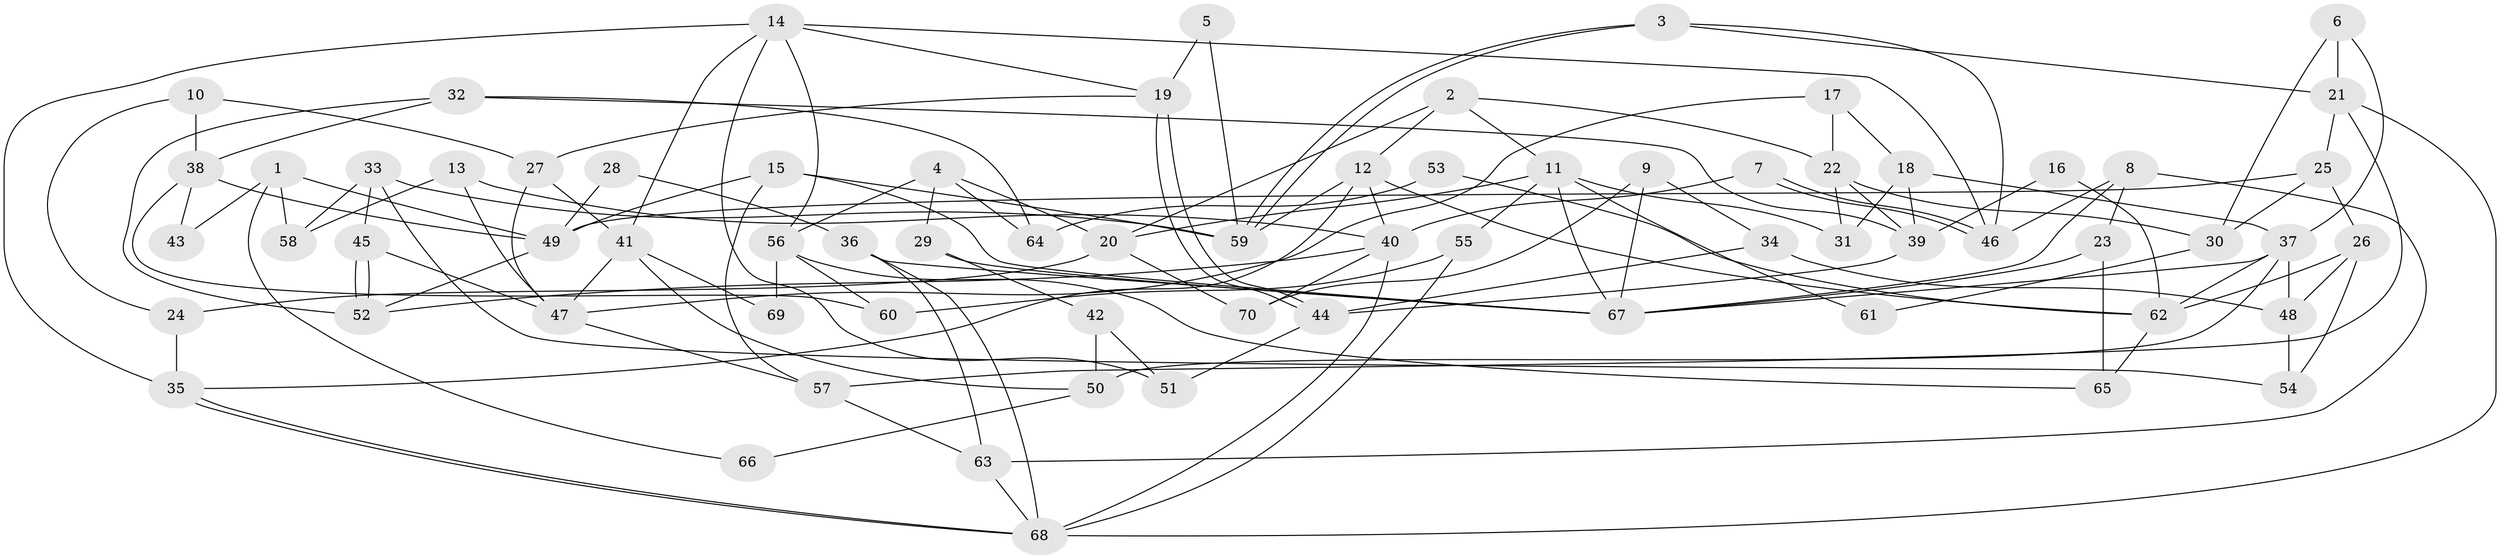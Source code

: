 // coarse degree distribution, {10: 0.09090909090909091, 6: 0.13636363636363635, 8: 0.13636363636363635, 4: 0.09090909090909091, 12: 0.045454545454545456, 7: 0.09090909090909091, 2: 0.13636363636363635, 5: 0.09090909090909091, 9: 0.09090909090909091, 3: 0.09090909090909091}
// Generated by graph-tools (version 1.1) at 2025/51/03/04/25 22:51:01]
// undirected, 70 vertices, 140 edges
graph export_dot {
  node [color=gray90,style=filled];
  1;
  2;
  3;
  4;
  5;
  6;
  7;
  8;
  9;
  10;
  11;
  12;
  13;
  14;
  15;
  16;
  17;
  18;
  19;
  20;
  21;
  22;
  23;
  24;
  25;
  26;
  27;
  28;
  29;
  30;
  31;
  32;
  33;
  34;
  35;
  36;
  37;
  38;
  39;
  40;
  41;
  42;
  43;
  44;
  45;
  46;
  47;
  48;
  49;
  50;
  51;
  52;
  53;
  54;
  55;
  56;
  57;
  58;
  59;
  60;
  61;
  62;
  63;
  64;
  65;
  66;
  67;
  68;
  69;
  70;
  1 -- 49;
  1 -- 58;
  1 -- 43;
  1 -- 66;
  2 -- 12;
  2 -- 22;
  2 -- 11;
  2 -- 20;
  3 -- 46;
  3 -- 59;
  3 -- 59;
  3 -- 21;
  4 -- 29;
  4 -- 20;
  4 -- 56;
  4 -- 64;
  5 -- 59;
  5 -- 19;
  6 -- 37;
  6 -- 21;
  6 -- 30;
  7 -- 40;
  7 -- 46;
  7 -- 46;
  8 -- 63;
  8 -- 23;
  8 -- 46;
  8 -- 67;
  9 -- 70;
  9 -- 67;
  9 -- 34;
  10 -- 38;
  10 -- 27;
  10 -- 24;
  11 -- 55;
  11 -- 20;
  11 -- 31;
  11 -- 61;
  11 -- 67;
  12 -- 62;
  12 -- 35;
  12 -- 40;
  12 -- 59;
  13 -- 47;
  13 -- 40;
  13 -- 58;
  14 -- 46;
  14 -- 35;
  14 -- 19;
  14 -- 41;
  14 -- 51;
  14 -- 56;
  15 -- 59;
  15 -- 67;
  15 -- 49;
  15 -- 57;
  16 -- 39;
  16 -- 62;
  17 -- 47;
  17 -- 22;
  17 -- 18;
  18 -- 37;
  18 -- 31;
  18 -- 39;
  19 -- 44;
  19 -- 44;
  19 -- 27;
  20 -- 24;
  20 -- 70;
  21 -- 57;
  21 -- 25;
  21 -- 68;
  22 -- 30;
  22 -- 31;
  22 -- 39;
  23 -- 67;
  23 -- 65;
  24 -- 35;
  25 -- 49;
  25 -- 26;
  25 -- 30;
  26 -- 48;
  26 -- 54;
  26 -- 62;
  27 -- 47;
  27 -- 41;
  28 -- 36;
  28 -- 49;
  29 -- 67;
  29 -- 42;
  30 -- 61;
  32 -- 39;
  32 -- 52;
  32 -- 38;
  32 -- 64;
  33 -- 45;
  33 -- 59;
  33 -- 54;
  33 -- 58;
  34 -- 44;
  34 -- 48;
  35 -- 68;
  35 -- 68;
  36 -- 68;
  36 -- 67;
  36 -- 63;
  37 -- 67;
  37 -- 48;
  37 -- 50;
  37 -- 62;
  38 -- 49;
  38 -- 43;
  38 -- 60;
  39 -- 44;
  40 -- 68;
  40 -- 52;
  40 -- 70;
  41 -- 47;
  41 -- 50;
  41 -- 69;
  42 -- 51;
  42 -- 50;
  44 -- 51;
  45 -- 52;
  45 -- 52;
  45 -- 47;
  47 -- 57;
  48 -- 54;
  49 -- 52;
  50 -- 66;
  53 -- 62;
  53 -- 64;
  55 -- 68;
  55 -- 60;
  56 -- 60;
  56 -- 65;
  56 -- 69;
  57 -- 63;
  62 -- 65;
  63 -- 68;
}
